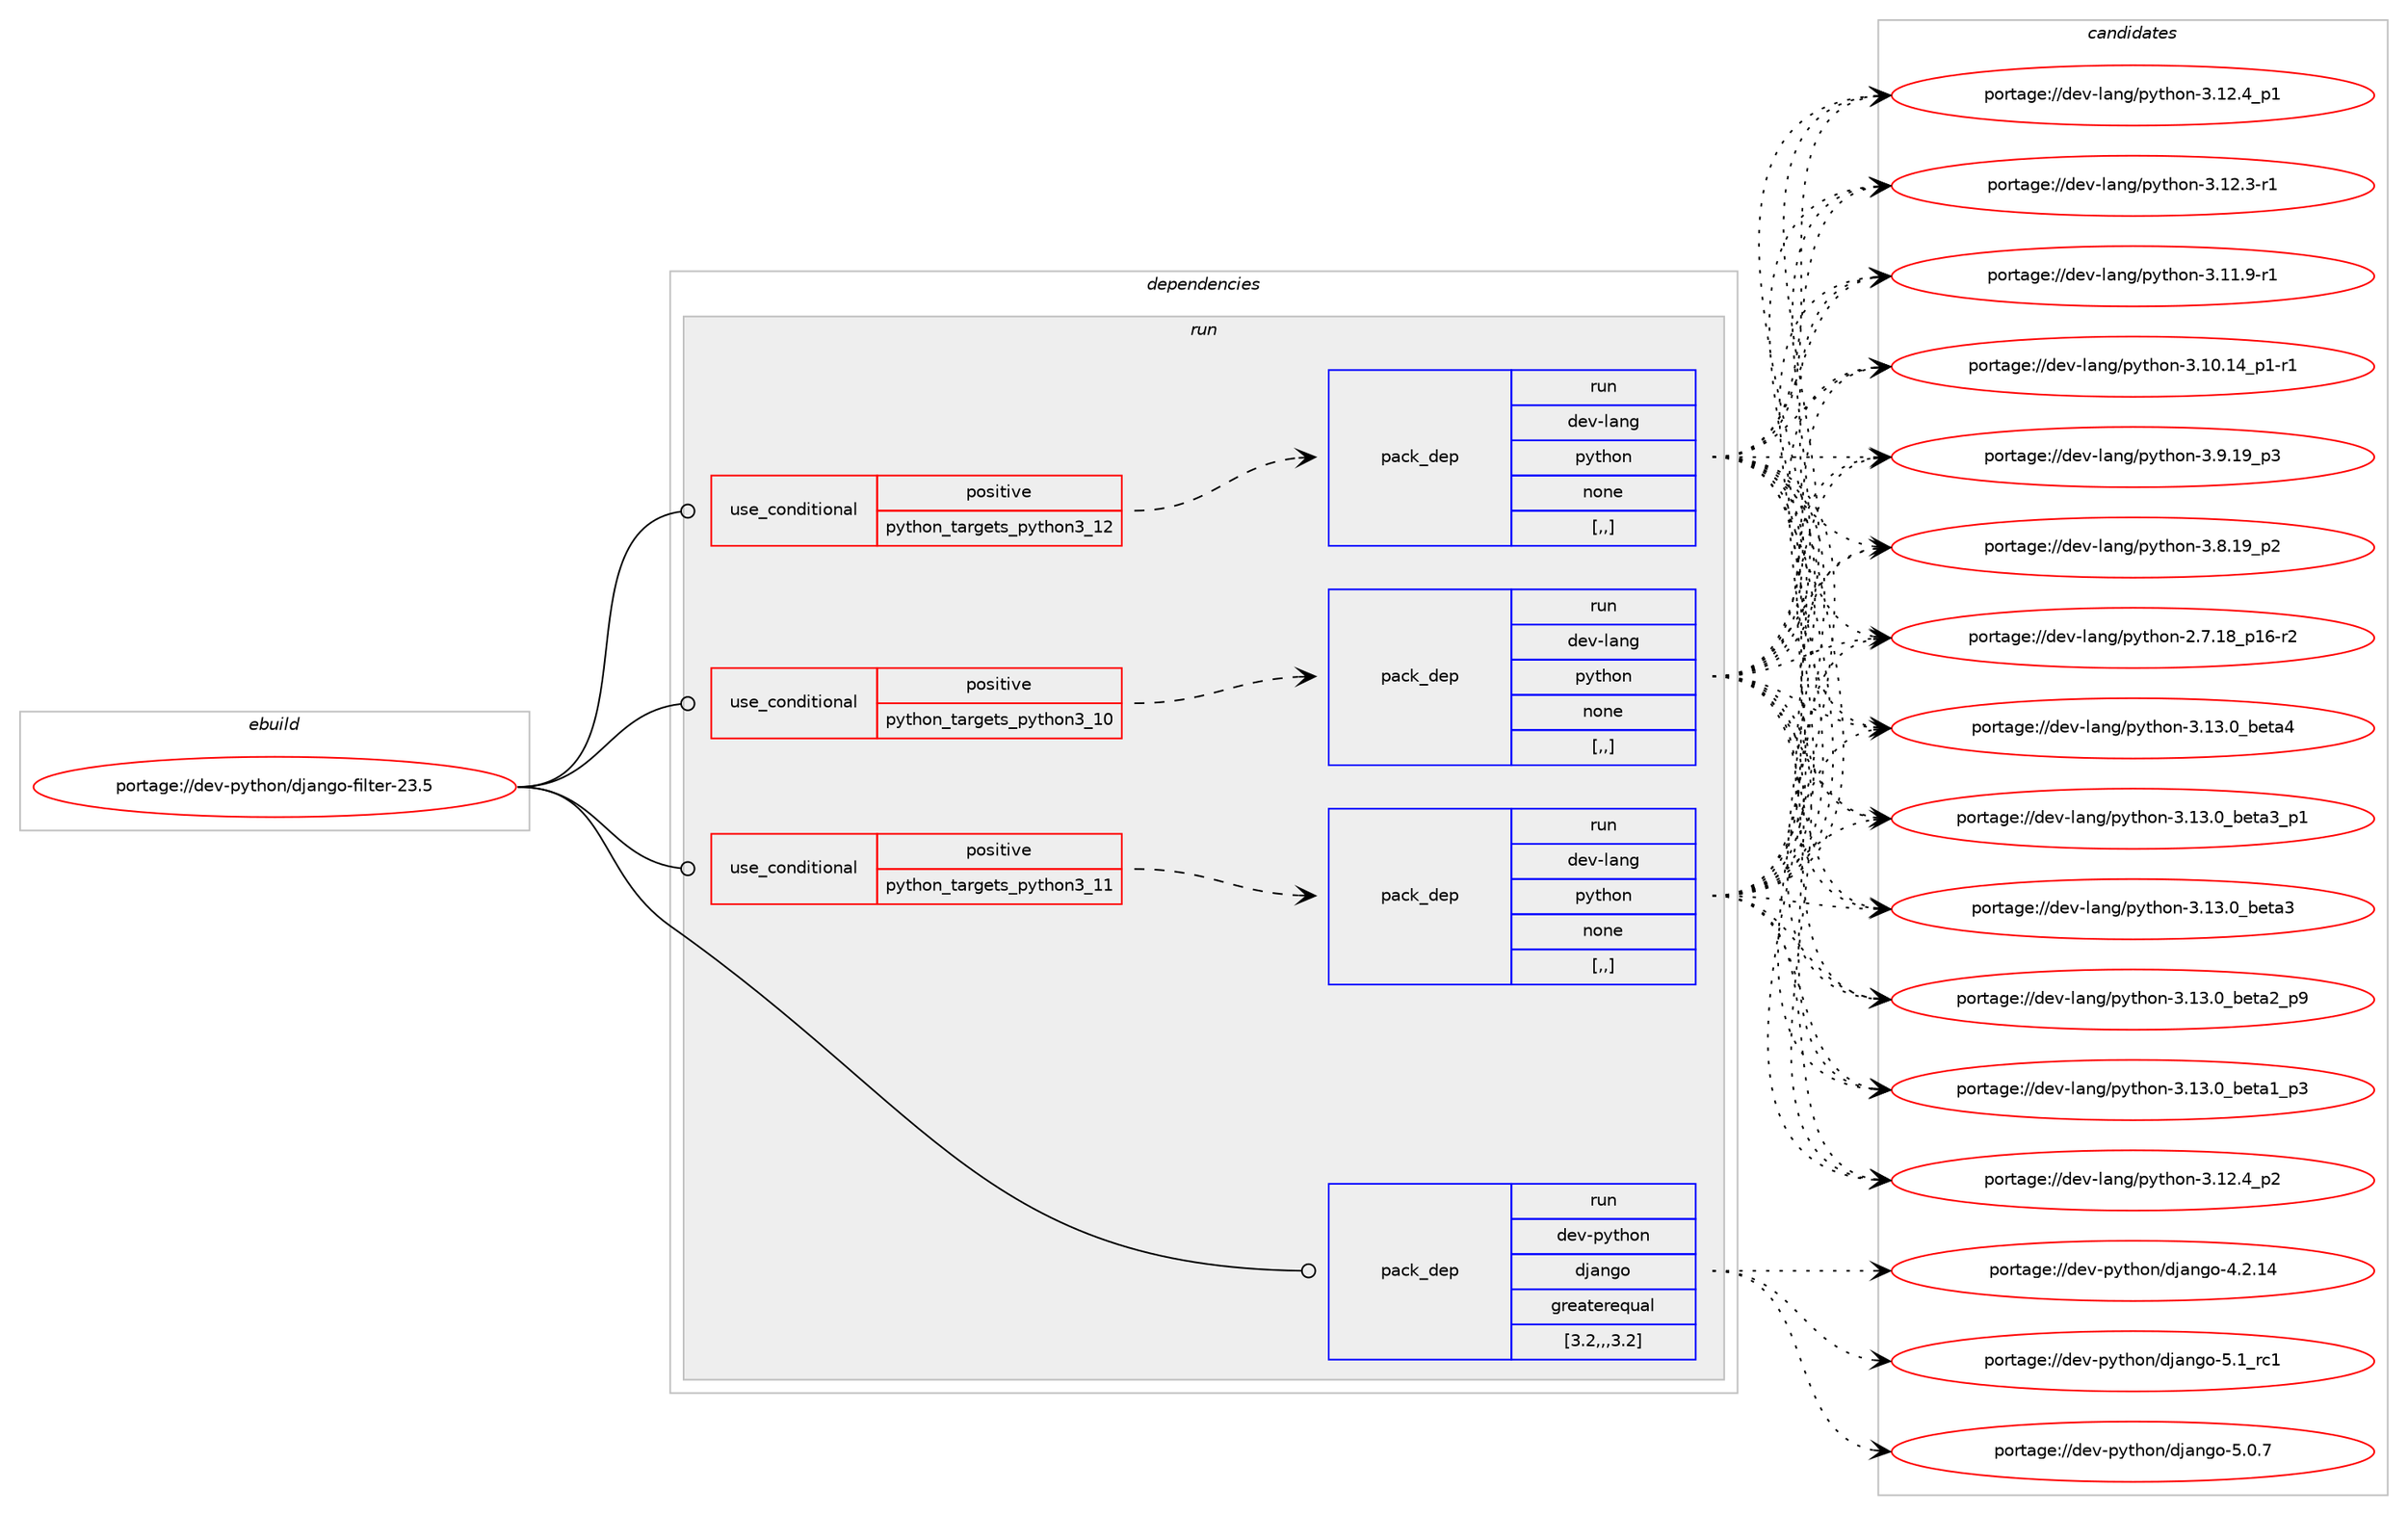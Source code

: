 digraph prolog {

# *************
# Graph options
# *************

newrank=true;
concentrate=true;
compound=true;
graph [rankdir=LR,fontname=Helvetica,fontsize=10,ranksep=1.5];#, ranksep=2.5, nodesep=0.2];
edge  [arrowhead=vee];
node  [fontname=Helvetica,fontsize=10];

# **********
# The ebuild
# **********

subgraph cluster_leftcol {
color=gray;
label=<<i>ebuild</i>>;
id [label="portage://dev-python/django-filter-23.5", color=red, width=4, href="../dev-python/django-filter-23.5.svg"];
}

# ****************
# The dependencies
# ****************

subgraph cluster_midcol {
color=gray;
label=<<i>dependencies</i>>;
subgraph cluster_compile {
fillcolor="#eeeeee";
style=filled;
label=<<i>compile</i>>;
}
subgraph cluster_compileandrun {
fillcolor="#eeeeee";
style=filled;
label=<<i>compile and run</i>>;
}
subgraph cluster_run {
fillcolor="#eeeeee";
style=filled;
label=<<i>run</i>>;
subgraph cond32451 {
dependency145614 [label=<<TABLE BORDER="0" CELLBORDER="1" CELLSPACING="0" CELLPADDING="4"><TR><TD ROWSPAN="3" CELLPADDING="10">use_conditional</TD></TR><TR><TD>positive</TD></TR><TR><TD>python_targets_python3_10</TD></TR></TABLE>>, shape=none, color=red];
subgraph pack111916 {
dependency145615 [label=<<TABLE BORDER="0" CELLBORDER="1" CELLSPACING="0" CELLPADDING="4" WIDTH="220"><TR><TD ROWSPAN="6" CELLPADDING="30">pack_dep</TD></TR><TR><TD WIDTH="110">run</TD></TR><TR><TD>dev-lang</TD></TR><TR><TD>python</TD></TR><TR><TD>none</TD></TR><TR><TD>[,,]</TD></TR></TABLE>>, shape=none, color=blue];
}
dependency145614:e -> dependency145615:w [weight=20,style="dashed",arrowhead="vee"];
}
id:e -> dependency145614:w [weight=20,style="solid",arrowhead="odot"];
subgraph cond32452 {
dependency145616 [label=<<TABLE BORDER="0" CELLBORDER="1" CELLSPACING="0" CELLPADDING="4"><TR><TD ROWSPAN="3" CELLPADDING="10">use_conditional</TD></TR><TR><TD>positive</TD></TR><TR><TD>python_targets_python3_11</TD></TR></TABLE>>, shape=none, color=red];
subgraph pack111917 {
dependency145617 [label=<<TABLE BORDER="0" CELLBORDER="1" CELLSPACING="0" CELLPADDING="4" WIDTH="220"><TR><TD ROWSPAN="6" CELLPADDING="30">pack_dep</TD></TR><TR><TD WIDTH="110">run</TD></TR><TR><TD>dev-lang</TD></TR><TR><TD>python</TD></TR><TR><TD>none</TD></TR><TR><TD>[,,]</TD></TR></TABLE>>, shape=none, color=blue];
}
dependency145616:e -> dependency145617:w [weight=20,style="dashed",arrowhead="vee"];
}
id:e -> dependency145616:w [weight=20,style="solid",arrowhead="odot"];
subgraph cond32453 {
dependency145618 [label=<<TABLE BORDER="0" CELLBORDER="1" CELLSPACING="0" CELLPADDING="4"><TR><TD ROWSPAN="3" CELLPADDING="10">use_conditional</TD></TR><TR><TD>positive</TD></TR><TR><TD>python_targets_python3_12</TD></TR></TABLE>>, shape=none, color=red];
subgraph pack111918 {
dependency145619 [label=<<TABLE BORDER="0" CELLBORDER="1" CELLSPACING="0" CELLPADDING="4" WIDTH="220"><TR><TD ROWSPAN="6" CELLPADDING="30">pack_dep</TD></TR><TR><TD WIDTH="110">run</TD></TR><TR><TD>dev-lang</TD></TR><TR><TD>python</TD></TR><TR><TD>none</TD></TR><TR><TD>[,,]</TD></TR></TABLE>>, shape=none, color=blue];
}
dependency145618:e -> dependency145619:w [weight=20,style="dashed",arrowhead="vee"];
}
id:e -> dependency145618:w [weight=20,style="solid",arrowhead="odot"];
subgraph pack111919 {
dependency145620 [label=<<TABLE BORDER="0" CELLBORDER="1" CELLSPACING="0" CELLPADDING="4" WIDTH="220"><TR><TD ROWSPAN="6" CELLPADDING="30">pack_dep</TD></TR><TR><TD WIDTH="110">run</TD></TR><TR><TD>dev-python</TD></TR><TR><TD>django</TD></TR><TR><TD>greaterequal</TD></TR><TR><TD>[3.2,,,3.2]</TD></TR></TABLE>>, shape=none, color=blue];
}
id:e -> dependency145620:w [weight=20,style="solid",arrowhead="odot"];
}
}

# **************
# The candidates
# **************

subgraph cluster_choices {
rank=same;
color=gray;
label=<<i>candidates</i>>;

subgraph choice111916 {
color=black;
nodesep=1;
choice1001011184510897110103471121211161041111104551464951464895981011169752 [label="portage://dev-lang/python-3.13.0_beta4", color=red, width=4,href="../dev-lang/python-3.13.0_beta4.svg"];
choice10010111845108971101034711212111610411111045514649514648959810111697519511249 [label="portage://dev-lang/python-3.13.0_beta3_p1", color=red, width=4,href="../dev-lang/python-3.13.0_beta3_p1.svg"];
choice1001011184510897110103471121211161041111104551464951464895981011169751 [label="portage://dev-lang/python-3.13.0_beta3", color=red, width=4,href="../dev-lang/python-3.13.0_beta3.svg"];
choice10010111845108971101034711212111610411111045514649514648959810111697509511257 [label="portage://dev-lang/python-3.13.0_beta2_p9", color=red, width=4,href="../dev-lang/python-3.13.0_beta2_p9.svg"];
choice10010111845108971101034711212111610411111045514649514648959810111697499511251 [label="portage://dev-lang/python-3.13.0_beta1_p3", color=red, width=4,href="../dev-lang/python-3.13.0_beta1_p3.svg"];
choice100101118451089711010347112121116104111110455146495046529511250 [label="portage://dev-lang/python-3.12.4_p2", color=red, width=4,href="../dev-lang/python-3.12.4_p2.svg"];
choice100101118451089711010347112121116104111110455146495046529511249 [label="portage://dev-lang/python-3.12.4_p1", color=red, width=4,href="../dev-lang/python-3.12.4_p1.svg"];
choice100101118451089711010347112121116104111110455146495046514511449 [label="portage://dev-lang/python-3.12.3-r1", color=red, width=4,href="../dev-lang/python-3.12.3-r1.svg"];
choice100101118451089711010347112121116104111110455146494946574511449 [label="portage://dev-lang/python-3.11.9-r1", color=red, width=4,href="../dev-lang/python-3.11.9-r1.svg"];
choice100101118451089711010347112121116104111110455146494846495295112494511449 [label="portage://dev-lang/python-3.10.14_p1-r1", color=red, width=4,href="../dev-lang/python-3.10.14_p1-r1.svg"];
choice100101118451089711010347112121116104111110455146574649579511251 [label="portage://dev-lang/python-3.9.19_p3", color=red, width=4,href="../dev-lang/python-3.9.19_p3.svg"];
choice100101118451089711010347112121116104111110455146564649579511250 [label="portage://dev-lang/python-3.8.19_p2", color=red, width=4,href="../dev-lang/python-3.8.19_p2.svg"];
choice100101118451089711010347112121116104111110455046554649569511249544511450 [label="portage://dev-lang/python-2.7.18_p16-r2", color=red, width=4,href="../dev-lang/python-2.7.18_p16-r2.svg"];
dependency145615:e -> choice1001011184510897110103471121211161041111104551464951464895981011169752:w [style=dotted,weight="100"];
dependency145615:e -> choice10010111845108971101034711212111610411111045514649514648959810111697519511249:w [style=dotted,weight="100"];
dependency145615:e -> choice1001011184510897110103471121211161041111104551464951464895981011169751:w [style=dotted,weight="100"];
dependency145615:e -> choice10010111845108971101034711212111610411111045514649514648959810111697509511257:w [style=dotted,weight="100"];
dependency145615:e -> choice10010111845108971101034711212111610411111045514649514648959810111697499511251:w [style=dotted,weight="100"];
dependency145615:e -> choice100101118451089711010347112121116104111110455146495046529511250:w [style=dotted,weight="100"];
dependency145615:e -> choice100101118451089711010347112121116104111110455146495046529511249:w [style=dotted,weight="100"];
dependency145615:e -> choice100101118451089711010347112121116104111110455146495046514511449:w [style=dotted,weight="100"];
dependency145615:e -> choice100101118451089711010347112121116104111110455146494946574511449:w [style=dotted,weight="100"];
dependency145615:e -> choice100101118451089711010347112121116104111110455146494846495295112494511449:w [style=dotted,weight="100"];
dependency145615:e -> choice100101118451089711010347112121116104111110455146574649579511251:w [style=dotted,weight="100"];
dependency145615:e -> choice100101118451089711010347112121116104111110455146564649579511250:w [style=dotted,weight="100"];
dependency145615:e -> choice100101118451089711010347112121116104111110455046554649569511249544511450:w [style=dotted,weight="100"];
}
subgraph choice111917 {
color=black;
nodesep=1;
choice1001011184510897110103471121211161041111104551464951464895981011169752 [label="portage://dev-lang/python-3.13.0_beta4", color=red, width=4,href="../dev-lang/python-3.13.0_beta4.svg"];
choice10010111845108971101034711212111610411111045514649514648959810111697519511249 [label="portage://dev-lang/python-3.13.0_beta3_p1", color=red, width=4,href="../dev-lang/python-3.13.0_beta3_p1.svg"];
choice1001011184510897110103471121211161041111104551464951464895981011169751 [label="portage://dev-lang/python-3.13.0_beta3", color=red, width=4,href="../dev-lang/python-3.13.0_beta3.svg"];
choice10010111845108971101034711212111610411111045514649514648959810111697509511257 [label="portage://dev-lang/python-3.13.0_beta2_p9", color=red, width=4,href="../dev-lang/python-3.13.0_beta2_p9.svg"];
choice10010111845108971101034711212111610411111045514649514648959810111697499511251 [label="portage://dev-lang/python-3.13.0_beta1_p3", color=red, width=4,href="../dev-lang/python-3.13.0_beta1_p3.svg"];
choice100101118451089711010347112121116104111110455146495046529511250 [label="portage://dev-lang/python-3.12.4_p2", color=red, width=4,href="../dev-lang/python-3.12.4_p2.svg"];
choice100101118451089711010347112121116104111110455146495046529511249 [label="portage://dev-lang/python-3.12.4_p1", color=red, width=4,href="../dev-lang/python-3.12.4_p1.svg"];
choice100101118451089711010347112121116104111110455146495046514511449 [label="portage://dev-lang/python-3.12.3-r1", color=red, width=4,href="../dev-lang/python-3.12.3-r1.svg"];
choice100101118451089711010347112121116104111110455146494946574511449 [label="portage://dev-lang/python-3.11.9-r1", color=red, width=4,href="../dev-lang/python-3.11.9-r1.svg"];
choice100101118451089711010347112121116104111110455146494846495295112494511449 [label="portage://dev-lang/python-3.10.14_p1-r1", color=red, width=4,href="../dev-lang/python-3.10.14_p1-r1.svg"];
choice100101118451089711010347112121116104111110455146574649579511251 [label="portage://dev-lang/python-3.9.19_p3", color=red, width=4,href="../dev-lang/python-3.9.19_p3.svg"];
choice100101118451089711010347112121116104111110455146564649579511250 [label="portage://dev-lang/python-3.8.19_p2", color=red, width=4,href="../dev-lang/python-3.8.19_p2.svg"];
choice100101118451089711010347112121116104111110455046554649569511249544511450 [label="portage://dev-lang/python-2.7.18_p16-r2", color=red, width=4,href="../dev-lang/python-2.7.18_p16-r2.svg"];
dependency145617:e -> choice1001011184510897110103471121211161041111104551464951464895981011169752:w [style=dotted,weight="100"];
dependency145617:e -> choice10010111845108971101034711212111610411111045514649514648959810111697519511249:w [style=dotted,weight="100"];
dependency145617:e -> choice1001011184510897110103471121211161041111104551464951464895981011169751:w [style=dotted,weight="100"];
dependency145617:e -> choice10010111845108971101034711212111610411111045514649514648959810111697509511257:w [style=dotted,weight="100"];
dependency145617:e -> choice10010111845108971101034711212111610411111045514649514648959810111697499511251:w [style=dotted,weight="100"];
dependency145617:e -> choice100101118451089711010347112121116104111110455146495046529511250:w [style=dotted,weight="100"];
dependency145617:e -> choice100101118451089711010347112121116104111110455146495046529511249:w [style=dotted,weight="100"];
dependency145617:e -> choice100101118451089711010347112121116104111110455146495046514511449:w [style=dotted,weight="100"];
dependency145617:e -> choice100101118451089711010347112121116104111110455146494946574511449:w [style=dotted,weight="100"];
dependency145617:e -> choice100101118451089711010347112121116104111110455146494846495295112494511449:w [style=dotted,weight="100"];
dependency145617:e -> choice100101118451089711010347112121116104111110455146574649579511251:w [style=dotted,weight="100"];
dependency145617:e -> choice100101118451089711010347112121116104111110455146564649579511250:w [style=dotted,weight="100"];
dependency145617:e -> choice100101118451089711010347112121116104111110455046554649569511249544511450:w [style=dotted,weight="100"];
}
subgraph choice111918 {
color=black;
nodesep=1;
choice1001011184510897110103471121211161041111104551464951464895981011169752 [label="portage://dev-lang/python-3.13.0_beta4", color=red, width=4,href="../dev-lang/python-3.13.0_beta4.svg"];
choice10010111845108971101034711212111610411111045514649514648959810111697519511249 [label="portage://dev-lang/python-3.13.0_beta3_p1", color=red, width=4,href="../dev-lang/python-3.13.0_beta3_p1.svg"];
choice1001011184510897110103471121211161041111104551464951464895981011169751 [label="portage://dev-lang/python-3.13.0_beta3", color=red, width=4,href="../dev-lang/python-3.13.0_beta3.svg"];
choice10010111845108971101034711212111610411111045514649514648959810111697509511257 [label="portage://dev-lang/python-3.13.0_beta2_p9", color=red, width=4,href="../dev-lang/python-3.13.0_beta2_p9.svg"];
choice10010111845108971101034711212111610411111045514649514648959810111697499511251 [label="portage://dev-lang/python-3.13.0_beta1_p3", color=red, width=4,href="../dev-lang/python-3.13.0_beta1_p3.svg"];
choice100101118451089711010347112121116104111110455146495046529511250 [label="portage://dev-lang/python-3.12.4_p2", color=red, width=4,href="../dev-lang/python-3.12.4_p2.svg"];
choice100101118451089711010347112121116104111110455146495046529511249 [label="portage://dev-lang/python-3.12.4_p1", color=red, width=4,href="../dev-lang/python-3.12.4_p1.svg"];
choice100101118451089711010347112121116104111110455146495046514511449 [label="portage://dev-lang/python-3.12.3-r1", color=red, width=4,href="../dev-lang/python-3.12.3-r1.svg"];
choice100101118451089711010347112121116104111110455146494946574511449 [label="portage://dev-lang/python-3.11.9-r1", color=red, width=4,href="../dev-lang/python-3.11.9-r1.svg"];
choice100101118451089711010347112121116104111110455146494846495295112494511449 [label="portage://dev-lang/python-3.10.14_p1-r1", color=red, width=4,href="../dev-lang/python-3.10.14_p1-r1.svg"];
choice100101118451089711010347112121116104111110455146574649579511251 [label="portage://dev-lang/python-3.9.19_p3", color=red, width=4,href="../dev-lang/python-3.9.19_p3.svg"];
choice100101118451089711010347112121116104111110455146564649579511250 [label="portage://dev-lang/python-3.8.19_p2", color=red, width=4,href="../dev-lang/python-3.8.19_p2.svg"];
choice100101118451089711010347112121116104111110455046554649569511249544511450 [label="portage://dev-lang/python-2.7.18_p16-r2", color=red, width=4,href="../dev-lang/python-2.7.18_p16-r2.svg"];
dependency145619:e -> choice1001011184510897110103471121211161041111104551464951464895981011169752:w [style=dotted,weight="100"];
dependency145619:e -> choice10010111845108971101034711212111610411111045514649514648959810111697519511249:w [style=dotted,weight="100"];
dependency145619:e -> choice1001011184510897110103471121211161041111104551464951464895981011169751:w [style=dotted,weight="100"];
dependency145619:e -> choice10010111845108971101034711212111610411111045514649514648959810111697509511257:w [style=dotted,weight="100"];
dependency145619:e -> choice10010111845108971101034711212111610411111045514649514648959810111697499511251:w [style=dotted,weight="100"];
dependency145619:e -> choice100101118451089711010347112121116104111110455146495046529511250:w [style=dotted,weight="100"];
dependency145619:e -> choice100101118451089711010347112121116104111110455146495046529511249:w [style=dotted,weight="100"];
dependency145619:e -> choice100101118451089711010347112121116104111110455146495046514511449:w [style=dotted,weight="100"];
dependency145619:e -> choice100101118451089711010347112121116104111110455146494946574511449:w [style=dotted,weight="100"];
dependency145619:e -> choice100101118451089711010347112121116104111110455146494846495295112494511449:w [style=dotted,weight="100"];
dependency145619:e -> choice100101118451089711010347112121116104111110455146574649579511251:w [style=dotted,weight="100"];
dependency145619:e -> choice100101118451089711010347112121116104111110455146564649579511250:w [style=dotted,weight="100"];
dependency145619:e -> choice100101118451089711010347112121116104111110455046554649569511249544511450:w [style=dotted,weight="100"];
}
subgraph choice111919 {
color=black;
nodesep=1;
choice10010111845112121116104111110471001069711010311145534649951149949 [label="portage://dev-python/django-5.1_rc1", color=red, width=4,href="../dev-python/django-5.1_rc1.svg"];
choice100101118451121211161041111104710010697110103111455346484655 [label="portage://dev-python/django-5.0.7", color=red, width=4,href="../dev-python/django-5.0.7.svg"];
choice10010111845112121116104111110471001069711010311145524650464952 [label="portage://dev-python/django-4.2.14", color=red, width=4,href="../dev-python/django-4.2.14.svg"];
dependency145620:e -> choice10010111845112121116104111110471001069711010311145534649951149949:w [style=dotted,weight="100"];
dependency145620:e -> choice100101118451121211161041111104710010697110103111455346484655:w [style=dotted,weight="100"];
dependency145620:e -> choice10010111845112121116104111110471001069711010311145524650464952:w [style=dotted,weight="100"];
}
}

}
